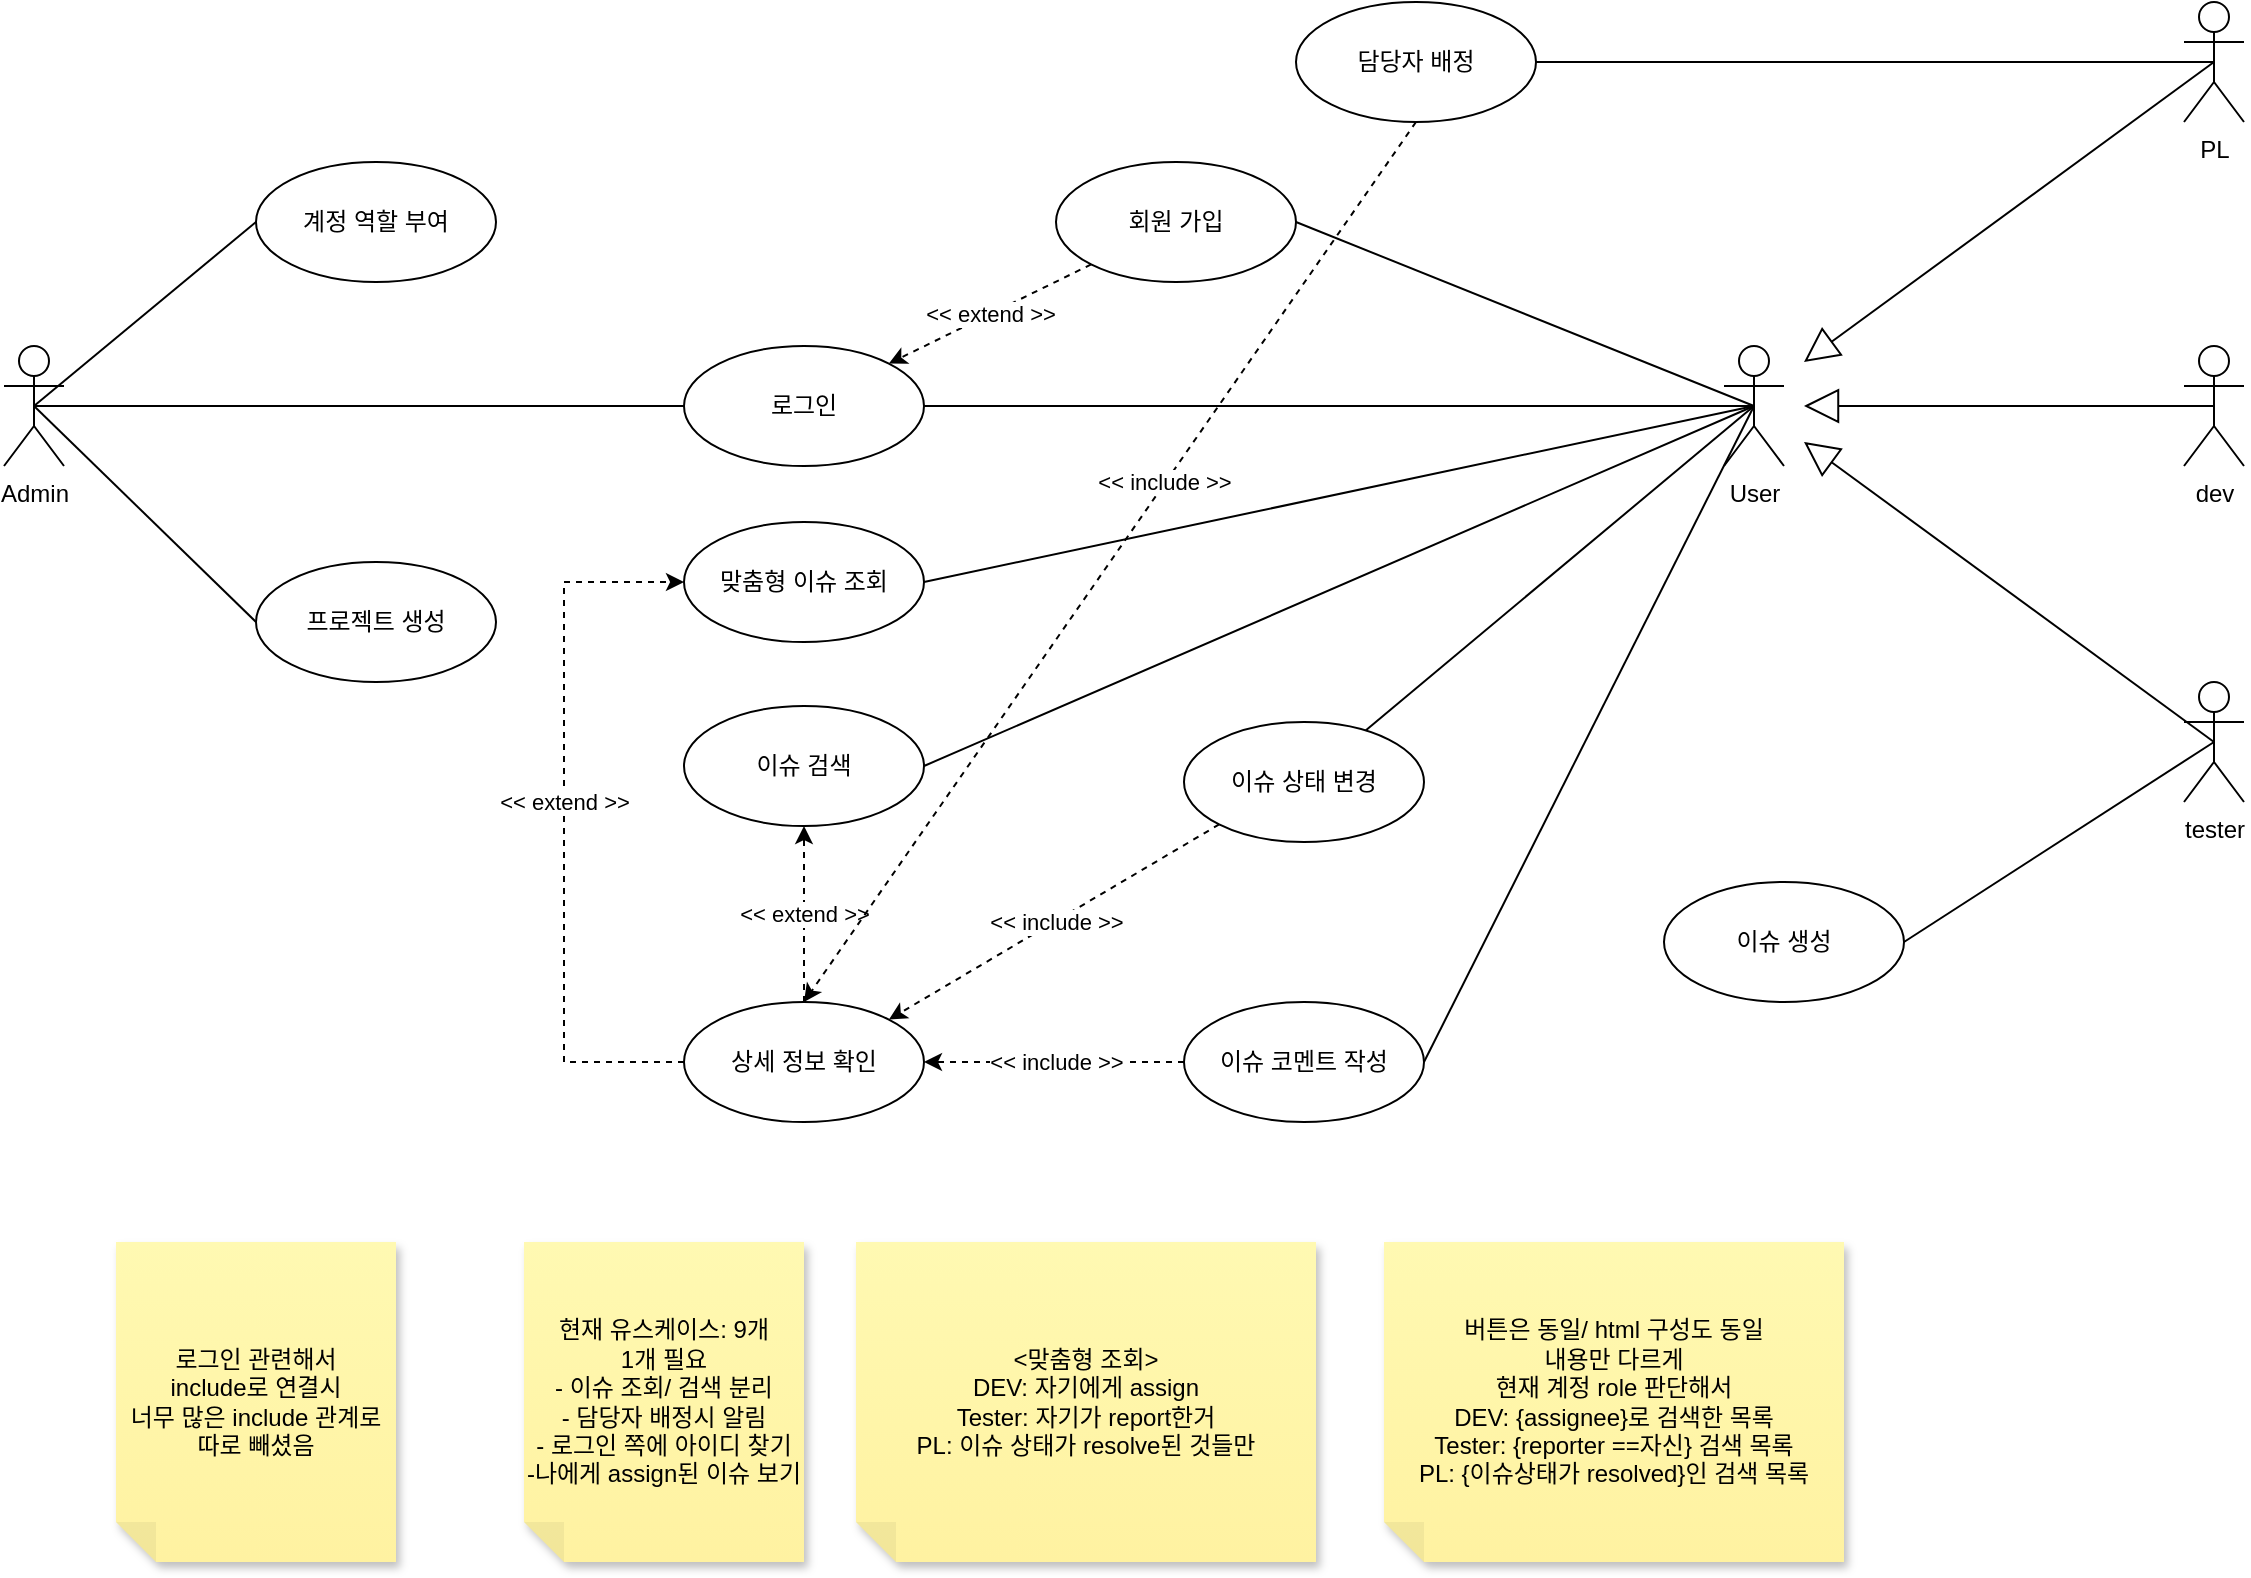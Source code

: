 <mxfile version="24.4.13" type="github">
  <diagram name="페이지-1" id="kTxHLPrTkegDMbKhw0Za">
    <mxGraphModel dx="1224" dy="816" grid="1" gridSize="10" guides="1" tooltips="1" connect="1" arrows="1" fold="1" page="1" pageScale="1" pageWidth="1169" pageHeight="1654" math="0" shadow="0">
      <root>
        <mxCell id="0" />
        <mxCell id="1" parent="0" />
        <mxCell id="8HF2tz-6oqBhK90V2NST-5" style="rounded=0;orthogonalLoop=1;jettySize=auto;html=1;exitX=0.5;exitY=0.5;exitDx=0;exitDy=0;exitPerimeter=0;entryX=0;entryY=0.5;entryDx=0;entryDy=0;endArrow=none;endFill=0;" parent="1" source="T_pyh8g8CapDt7LugDOk-1" target="T_pyh8g8CapDt7LugDOk-13" edge="1">
          <mxGeometry relative="1" as="geometry" />
        </mxCell>
        <mxCell id="8HF2tz-6oqBhK90V2NST-7" style="rounded=0;orthogonalLoop=1;jettySize=auto;html=1;exitX=0.5;exitY=0.5;exitDx=0;exitDy=0;exitPerimeter=0;entryX=0;entryY=0.5;entryDx=0;entryDy=0;endArrow=none;endFill=0;" parent="1" source="T_pyh8g8CapDt7LugDOk-1" target="T_pyh8g8CapDt7LugDOk-19" edge="1">
          <mxGeometry relative="1" as="geometry" />
        </mxCell>
        <mxCell id="8HF2tz-6oqBhK90V2NST-25" style="rounded=0;orthogonalLoop=1;jettySize=auto;html=1;exitX=0.5;exitY=0.5;exitDx=0;exitDy=0;exitPerimeter=0;entryX=0;entryY=0.5;entryDx=0;entryDy=0;endArrow=none;endFill=0;" parent="1" source="T_pyh8g8CapDt7LugDOk-1" target="8HF2tz-6oqBhK90V2NST-24" edge="1">
          <mxGeometry relative="1" as="geometry" />
        </mxCell>
        <mxCell id="T_pyh8g8CapDt7LugDOk-1" value="Admin" style="shape=umlActor;verticalLabelPosition=bottom;verticalAlign=top;html=1;outlineConnect=0;" parent="1" vertex="1">
          <mxGeometry x="40" y="292" width="30" height="60" as="geometry" />
        </mxCell>
        <mxCell id="vg9BCiKzpOG_t_lELe7y-16" style="rounded=0;orthogonalLoop=1;jettySize=auto;html=1;exitX=0.5;exitY=0.5;exitDx=0;exitDy=0;exitPerimeter=0;entryX=1;entryY=0.5;entryDx=0;entryDy=0;endArrow=none;endFill=0;" edge="1" parent="1" source="T_pyh8g8CapDt7LugDOk-3" target="T_pyh8g8CapDt7LugDOk-36">
          <mxGeometry relative="1" as="geometry" />
        </mxCell>
        <mxCell id="T_pyh8g8CapDt7LugDOk-3" value="PL" style="shape=umlActor;verticalLabelPosition=bottom;verticalAlign=top;html=1;outlineConnect=0;" parent="1" vertex="1">
          <mxGeometry x="1130" y="120" width="30" height="60" as="geometry" />
        </mxCell>
        <mxCell id="T_pyh8g8CapDt7LugDOk-4" value="tester" style="shape=umlActor;verticalLabelPosition=bottom;verticalAlign=top;html=1;outlineConnect=0;" parent="1" vertex="1">
          <mxGeometry x="1130" y="460" width="30" height="60" as="geometry" />
        </mxCell>
        <mxCell id="vg9BCiKzpOG_t_lELe7y-17" style="rounded=0;orthogonalLoop=1;jettySize=auto;html=1;exitX=0.5;exitY=0.5;exitDx=0;exitDy=0;exitPerimeter=0;endArrow=none;endFill=0;entryX=1;entryY=0.5;entryDx=0;entryDy=0;" edge="1" parent="1" source="T_pyh8g8CapDt7LugDOk-4" target="T_pyh8g8CapDt7LugDOk-22">
          <mxGeometry relative="1" as="geometry">
            <mxPoint x="1060" y="490" as="targetPoint" />
          </mxGeometry>
        </mxCell>
        <mxCell id="T_pyh8g8CapDt7LugDOk-9" value="dev" style="shape=umlActor;verticalLabelPosition=bottom;verticalAlign=top;html=1;outlineConnect=0;" parent="1" vertex="1">
          <mxGeometry x="1130" y="292" width="30" height="60" as="geometry" />
        </mxCell>
        <mxCell id="T_pyh8g8CapDt7LugDOk-13" value="계정 역할 부여" style="ellipse;whiteSpace=wrap;html=1;" parent="1" vertex="1">
          <mxGeometry x="166" y="200" width="120" height="60" as="geometry" />
        </mxCell>
        <mxCell id="T_pyh8g8CapDt7LugDOk-19" value="프로젝트 생성" style="ellipse;whiteSpace=wrap;html=1;" parent="1" vertex="1">
          <mxGeometry x="166" y="400" width="120" height="60" as="geometry" />
        </mxCell>
        <mxCell id="T_pyh8g8CapDt7LugDOk-26" value="이슈 검색" style="ellipse;whiteSpace=wrap;html=1;" parent="1" vertex="1">
          <mxGeometry x="380" y="472" width="120" height="60" as="geometry" />
        </mxCell>
        <mxCell id="T_pyh8g8CapDt7LugDOk-29" value="이슈 상태 변경" style="ellipse;whiteSpace=wrap;html=1;" parent="1" vertex="1">
          <mxGeometry x="630" y="480" width="120" height="60" as="geometry" />
        </mxCell>
        <mxCell id="T_pyh8g8CapDt7LugDOk-30" value="상세 정보 확인" style="ellipse;whiteSpace=wrap;html=1;" parent="1" vertex="1">
          <mxGeometry x="380" y="620" width="120" height="60" as="geometry" />
        </mxCell>
        <mxCell id="T_pyh8g8CapDt7LugDOk-36" value="담당자 배정" style="ellipse;whiteSpace=wrap;html=1;" parent="1" vertex="1">
          <mxGeometry x="686" y="120" width="120" height="60" as="geometry" />
        </mxCell>
        <mxCell id="8HF2tz-6oqBhK90V2NST-24" value="로그인" style="ellipse;whiteSpace=wrap;html=1;" parent="1" vertex="1">
          <mxGeometry x="380" y="292" width="120" height="60" as="geometry" />
        </mxCell>
        <mxCell id="8HF2tz-6oqBhK90V2NST-32" value="" style="endArrow=classic;html=1;rounded=0;exitX=0.5;exitY=0;exitDx=0;exitDy=0;entryX=0.5;entryY=1;entryDx=0;entryDy=0;dashed=1;" parent="1" source="T_pyh8g8CapDt7LugDOk-30" target="T_pyh8g8CapDt7LugDOk-26" edge="1">
          <mxGeometry relative="1" as="geometry">
            <mxPoint x="450" y="152" as="sourcePoint" />
            <mxPoint x="450" y="242" as="targetPoint" />
          </mxGeometry>
        </mxCell>
        <mxCell id="8HF2tz-6oqBhK90V2NST-33" value="&amp;lt;&amp;lt; extend &amp;gt;&amp;gt;" style="edgeLabel;resizable=0;html=1;;align=center;verticalAlign=middle;" parent="8HF2tz-6oqBhK90V2NST-32" connectable="0" vertex="1">
          <mxGeometry relative="1" as="geometry" />
        </mxCell>
        <mxCell id="8HF2tz-6oqBhK90V2NST-34" value="" style="endArrow=classic;html=1;rounded=0;dashed=1;entryX=1;entryY=0.5;entryDx=0;entryDy=0;exitX=0;exitY=0.5;exitDx=0;exitDy=0;" parent="1" source="T_pyh8g8CapDt7LugDOk-23" target="T_pyh8g8CapDt7LugDOk-30" edge="1">
          <mxGeometry relative="1" as="geometry">
            <mxPoint x="536" y="700" as="sourcePoint" />
            <mxPoint x="546" y="660" as="targetPoint" />
          </mxGeometry>
        </mxCell>
        <mxCell id="8HF2tz-6oqBhK90V2NST-35" value="&amp;lt;&amp;lt; include &amp;gt;&amp;gt;" style="edgeLabel;resizable=0;html=1;;align=center;verticalAlign=middle;" parent="8HF2tz-6oqBhK90V2NST-34" connectable="0" vertex="1">
          <mxGeometry relative="1" as="geometry">
            <mxPoint x="1" as="offset" />
          </mxGeometry>
        </mxCell>
        <mxCell id="KY-IB31xf4DdFAFxXEOe-1" value="로그인 관련해서&lt;br&gt;include로 연결시&lt;br&gt;너무 많은 include 관계로&lt;br&gt;따로 빼셨음" style="shape=note;whiteSpace=wrap;html=1;backgroundOutline=1;fontColor=#000000;darkOpacity=0.05;fillColor=#FFF9B2;strokeColor=none;fillStyle=solid;direction=west;gradientDirection=north;gradientColor=#FFF2A1;shadow=1;size=20;pointerEvents=1;" parent="1" vertex="1">
          <mxGeometry x="96" y="740" width="140" height="160" as="geometry" />
        </mxCell>
        <mxCell id="KY-IB31xf4DdFAFxXEOe-2" value="&lt;div&gt;현재 유스케이스: 9개&lt;/div&gt;&lt;div&gt;1개 필요&lt;/div&gt;&lt;div&gt;- 이슈 조회/ 검색 분리&lt;/div&gt;&lt;div&gt;- 담당자 배정시 알림&lt;/div&gt;&lt;div&gt;- 로그인 쪽에 아이디 찾기&lt;/div&gt;&lt;div&gt;-나에게 assign된 이슈 보기&lt;br&gt;&lt;/div&gt;" style="shape=note;whiteSpace=wrap;html=1;backgroundOutline=1;fontColor=#000000;darkOpacity=0.05;fillColor=#FFF9B2;strokeColor=none;fillStyle=solid;direction=west;gradientDirection=north;gradientColor=#FFF2A1;shadow=1;size=20;pointerEvents=1;" parent="1" vertex="1">
          <mxGeometry x="300" y="740" width="140" height="160" as="geometry" />
        </mxCell>
        <mxCell id="KY-IB31xf4DdFAFxXEOe-3" value="&lt;div&gt;&amp;lt;맞춤형 조회&amp;gt;&lt;br&gt;&lt;/div&gt;&lt;div&gt;DEV: 자기에게 assign&lt;/div&gt;&lt;div&gt;Tester: 자기가 report한거&lt;/div&gt;&lt;div&gt;PL: 이슈 상태가 resolve된 것들만 &lt;br&gt;&lt;/div&gt;" style="shape=note;whiteSpace=wrap;html=1;backgroundOutline=1;fontColor=#000000;darkOpacity=0.05;fillColor=#FFF9B2;strokeColor=none;fillStyle=solid;direction=west;gradientDirection=north;gradientColor=#FFF2A1;shadow=1;size=20;pointerEvents=1;" parent="1" vertex="1">
          <mxGeometry x="466" y="740" width="230" height="160" as="geometry" />
        </mxCell>
        <mxCell id="KY-IB31xf4DdFAFxXEOe-4" value="&lt;div&gt;버튼은 동일/ html 구성도 동일&lt;/div&gt;&lt;div&gt;내용만 다르게&lt;br&gt;현재 계정 role 판단해서&lt;/div&gt;&lt;div&gt;DEV: {assignee}로 검색한 목록&lt;/div&gt;&lt;div&gt;Tester: {reporter ==자신} 검색 목록&lt;br&gt;PL: {이슈상태가 resolved}인 검색 목록&lt;br&gt;&lt;/div&gt;" style="shape=note;whiteSpace=wrap;html=1;backgroundOutline=1;fontColor=#000000;darkOpacity=0.05;fillColor=#FFF9B2;strokeColor=none;fillStyle=solid;direction=west;gradientDirection=north;gradientColor=#FFF2A1;shadow=1;size=20;pointerEvents=1;" parent="1" vertex="1">
          <mxGeometry x="730" y="740" width="230" height="160" as="geometry" />
        </mxCell>
        <mxCell id="KY-IB31xf4DdFAFxXEOe-5" value="맞춤형 이슈 조회" style="ellipse;whiteSpace=wrap;html=1;" parent="1" vertex="1">
          <mxGeometry x="380" y="380" width="120" height="60" as="geometry" />
        </mxCell>
        <mxCell id="aBK_qPMc5GucjKr1skq--1" value="" style="endArrow=classic;html=1;rounded=0;exitX=0;exitY=0.5;exitDx=0;exitDy=0;entryX=0;entryY=0.5;entryDx=0;entryDy=0;dashed=1;edgeStyle=orthogonalEdgeStyle;" parent="1" source="T_pyh8g8CapDt7LugDOk-30" target="KY-IB31xf4DdFAFxXEOe-5" edge="1">
          <mxGeometry relative="1" as="geometry">
            <mxPoint x="450" y="630" as="sourcePoint" />
            <mxPoint x="450" y="542" as="targetPoint" />
            <Array as="points">
              <mxPoint x="320" y="650" />
              <mxPoint x="320" y="410" />
            </Array>
          </mxGeometry>
        </mxCell>
        <mxCell id="aBK_qPMc5GucjKr1skq--2" value="&amp;lt;&amp;lt; extend &amp;gt;&amp;gt;" style="edgeLabel;resizable=0;html=1;;align=center;verticalAlign=middle;" parent="aBK_qPMc5GucjKr1skq--1" connectable="0" vertex="1">
          <mxGeometry relative="1" as="geometry">
            <mxPoint y="-10" as="offset" />
          </mxGeometry>
        </mxCell>
        <mxCell id="T_pyh8g8CapDt7LugDOk-23" value="이슈 코멘트 작성" style="ellipse;whiteSpace=wrap;html=1;" parent="1" vertex="1">
          <mxGeometry x="630" y="620" width="120" height="60" as="geometry" />
        </mxCell>
        <mxCell id="T_pyh8g8CapDt7LugDOk-22" value="이슈 생성" style="ellipse;whiteSpace=wrap;html=1;" parent="1" vertex="1">
          <mxGeometry x="870" y="560" width="120" height="60" as="geometry" />
        </mxCell>
        <mxCell id="vg9BCiKzpOG_t_lELe7y-10" style="rounded=0;orthogonalLoop=1;jettySize=auto;html=1;exitX=0.5;exitY=0.5;exitDx=0;exitDy=0;exitPerimeter=0;entryX=1;entryY=0.5;entryDx=0;entryDy=0;endArrow=none;endFill=0;" edge="1" parent="1" source="vg9BCiKzpOG_t_lELe7y-5" target="8HF2tz-6oqBhK90V2NST-24">
          <mxGeometry relative="1" as="geometry" />
        </mxCell>
        <mxCell id="vg9BCiKzpOG_t_lELe7y-11" style="rounded=0;orthogonalLoop=1;jettySize=auto;html=1;exitX=0.5;exitY=0.5;exitDx=0;exitDy=0;exitPerimeter=0;entryX=1;entryY=0.5;entryDx=0;entryDy=0;endArrow=none;endFill=0;" edge="1" parent="1" source="vg9BCiKzpOG_t_lELe7y-5" target="KY-IB31xf4DdFAFxXEOe-5">
          <mxGeometry relative="1" as="geometry" />
        </mxCell>
        <mxCell id="vg9BCiKzpOG_t_lELe7y-12" style="rounded=0;orthogonalLoop=1;jettySize=auto;html=1;exitX=0.5;exitY=0.5;exitDx=0;exitDy=0;exitPerimeter=0;entryX=1;entryY=0.5;entryDx=0;entryDy=0;endArrow=none;endFill=0;" edge="1" parent="1" source="vg9BCiKzpOG_t_lELe7y-5" target="T_pyh8g8CapDt7LugDOk-26">
          <mxGeometry relative="1" as="geometry" />
        </mxCell>
        <mxCell id="vg9BCiKzpOG_t_lELe7y-19" style="rounded=0;orthogonalLoop=1;jettySize=auto;html=1;exitX=0.5;exitY=0.5;exitDx=0;exitDy=0;exitPerimeter=0;entryX=1;entryY=0.5;entryDx=0;entryDy=0;endArrow=none;endFill=0;" edge="1" parent="1" source="vg9BCiKzpOG_t_lELe7y-5" target="vg9BCiKzpOG_t_lELe7y-18">
          <mxGeometry relative="1" as="geometry" />
        </mxCell>
        <mxCell id="vg9BCiKzpOG_t_lELe7y-37" style="rounded=0;orthogonalLoop=1;jettySize=auto;html=1;exitX=0.5;exitY=0.5;exitDx=0;exitDy=0;exitPerimeter=0;endArrow=none;endFill=0;" edge="1" parent="1" source="vg9BCiKzpOG_t_lELe7y-5" target="T_pyh8g8CapDt7LugDOk-29">
          <mxGeometry relative="1" as="geometry" />
        </mxCell>
        <mxCell id="vg9BCiKzpOG_t_lELe7y-38" style="rounded=0;orthogonalLoop=1;jettySize=auto;html=1;exitX=0.5;exitY=0.5;exitDx=0;exitDy=0;exitPerimeter=0;entryX=1;entryY=0.5;entryDx=0;entryDy=0;endArrow=none;endFill=0;" edge="1" parent="1" source="vg9BCiKzpOG_t_lELe7y-5" target="T_pyh8g8CapDt7LugDOk-23">
          <mxGeometry relative="1" as="geometry" />
        </mxCell>
        <mxCell id="vg9BCiKzpOG_t_lELe7y-5" value="User" style="shape=umlActor;verticalLabelPosition=bottom;verticalAlign=top;html=1;outlineConnect=0;" vertex="1" parent="1">
          <mxGeometry x="900" y="292" width="30" height="60" as="geometry" />
        </mxCell>
        <mxCell id="vg9BCiKzpOG_t_lELe7y-6" style="rounded=0;orthogonalLoop=1;jettySize=auto;html=1;endArrow=block;endFill=0;endSize=15;exitX=0.5;exitY=0.5;exitDx=0;exitDy=0;exitPerimeter=0;" edge="1" parent="1" source="T_pyh8g8CapDt7LugDOk-3">
          <mxGeometry relative="1" as="geometry">
            <mxPoint x="1199" y="150" as="sourcePoint" />
            <mxPoint x="940" y="300" as="targetPoint" />
          </mxGeometry>
        </mxCell>
        <mxCell id="vg9BCiKzpOG_t_lELe7y-7" style="rounded=0;orthogonalLoop=1;jettySize=auto;html=1;exitX=0.5;exitY=0.5;exitDx=0;exitDy=0;exitPerimeter=0;endArrow=block;endFill=0;endSize=15;" edge="1" parent="1" source="T_pyh8g8CapDt7LugDOk-9">
          <mxGeometry relative="1" as="geometry">
            <mxPoint x="1199" y="322" as="sourcePoint" />
            <mxPoint x="940" y="322" as="targetPoint" />
          </mxGeometry>
        </mxCell>
        <mxCell id="vg9BCiKzpOG_t_lELe7y-8" style="rounded=0;orthogonalLoop=1;jettySize=auto;html=1;exitX=0.5;exitY=0.5;exitDx=0;exitDy=0;exitPerimeter=0;endArrow=block;endFill=0;endSize=15;" edge="1" parent="1" source="T_pyh8g8CapDt7LugDOk-4">
          <mxGeometry relative="1" as="geometry">
            <mxPoint x="1199" y="490" as="sourcePoint" />
            <mxPoint x="940" y="340" as="targetPoint" />
          </mxGeometry>
        </mxCell>
        <mxCell id="vg9BCiKzpOG_t_lELe7y-18" value="회원 가입" style="ellipse;whiteSpace=wrap;html=1;" vertex="1" parent="1">
          <mxGeometry x="566" y="200" width="120" height="60" as="geometry" />
        </mxCell>
        <mxCell id="vg9BCiKzpOG_t_lELe7y-24" value="" style="endArrow=classic;html=1;rounded=0;entryX=1;entryY=0;entryDx=0;entryDy=0;dashed=1;exitX=0;exitY=1;exitDx=0;exitDy=0;" edge="1" parent="1" source="vg9BCiKzpOG_t_lELe7y-18" target="8HF2tz-6oqBhK90V2NST-24">
          <mxGeometry relative="1" as="geometry">
            <mxPoint x="410" y="200" as="sourcePoint" />
            <mxPoint x="450" y="542" as="targetPoint" />
          </mxGeometry>
        </mxCell>
        <mxCell id="vg9BCiKzpOG_t_lELe7y-25" value="&amp;lt;&amp;lt; extend &amp;gt;&amp;gt;" style="edgeLabel;resizable=0;html=1;;align=center;verticalAlign=middle;" connectable="0" vertex="1" parent="vg9BCiKzpOG_t_lELe7y-24">
          <mxGeometry relative="1" as="geometry" />
        </mxCell>
        <mxCell id="vg9BCiKzpOG_t_lELe7y-27" value="" style="endArrow=classic;html=1;rounded=0;exitX=0;exitY=1;exitDx=0;exitDy=0;entryX=1;entryY=0;entryDx=0;entryDy=0;dashed=1;" edge="1" parent="1" source="T_pyh8g8CapDt7LugDOk-29" target="T_pyh8g8CapDt7LugDOk-30">
          <mxGeometry relative="1" as="geometry">
            <mxPoint x="450" y="630" as="sourcePoint" />
            <mxPoint x="450" y="542" as="targetPoint" />
          </mxGeometry>
        </mxCell>
        <mxCell id="vg9BCiKzpOG_t_lELe7y-28" value="&amp;lt;&amp;lt; include &amp;gt;&amp;gt;" style="edgeLabel;resizable=0;html=1;;align=center;verticalAlign=middle;" connectable="0" vertex="1" parent="vg9BCiKzpOG_t_lELe7y-27">
          <mxGeometry relative="1" as="geometry">
            <mxPoint x="1" as="offset" />
          </mxGeometry>
        </mxCell>
        <mxCell id="vg9BCiKzpOG_t_lELe7y-43" value="" style="endArrow=classic;html=1;rounded=0;dashed=1;exitX=0.5;exitY=1;exitDx=0;exitDy=0;entryX=0.5;entryY=0;entryDx=0;entryDy=0;" edge="1" parent="1" source="T_pyh8g8CapDt7LugDOk-36" target="T_pyh8g8CapDt7LugDOk-30">
          <mxGeometry relative="1" as="geometry">
            <mxPoint x="740" y="200" as="sourcePoint" />
            <mxPoint x="490" y="590" as="targetPoint" />
          </mxGeometry>
        </mxCell>
        <mxCell id="vg9BCiKzpOG_t_lELe7y-44" value="&amp;lt;&amp;lt; include &amp;gt;&amp;gt;" style="edgeLabel;resizable=0;html=1;;align=center;verticalAlign=middle;" connectable="0" vertex="1" parent="vg9BCiKzpOG_t_lELe7y-43">
          <mxGeometry relative="1" as="geometry">
            <mxPoint x="27" y="-40" as="offset" />
          </mxGeometry>
        </mxCell>
      </root>
    </mxGraphModel>
  </diagram>
</mxfile>
